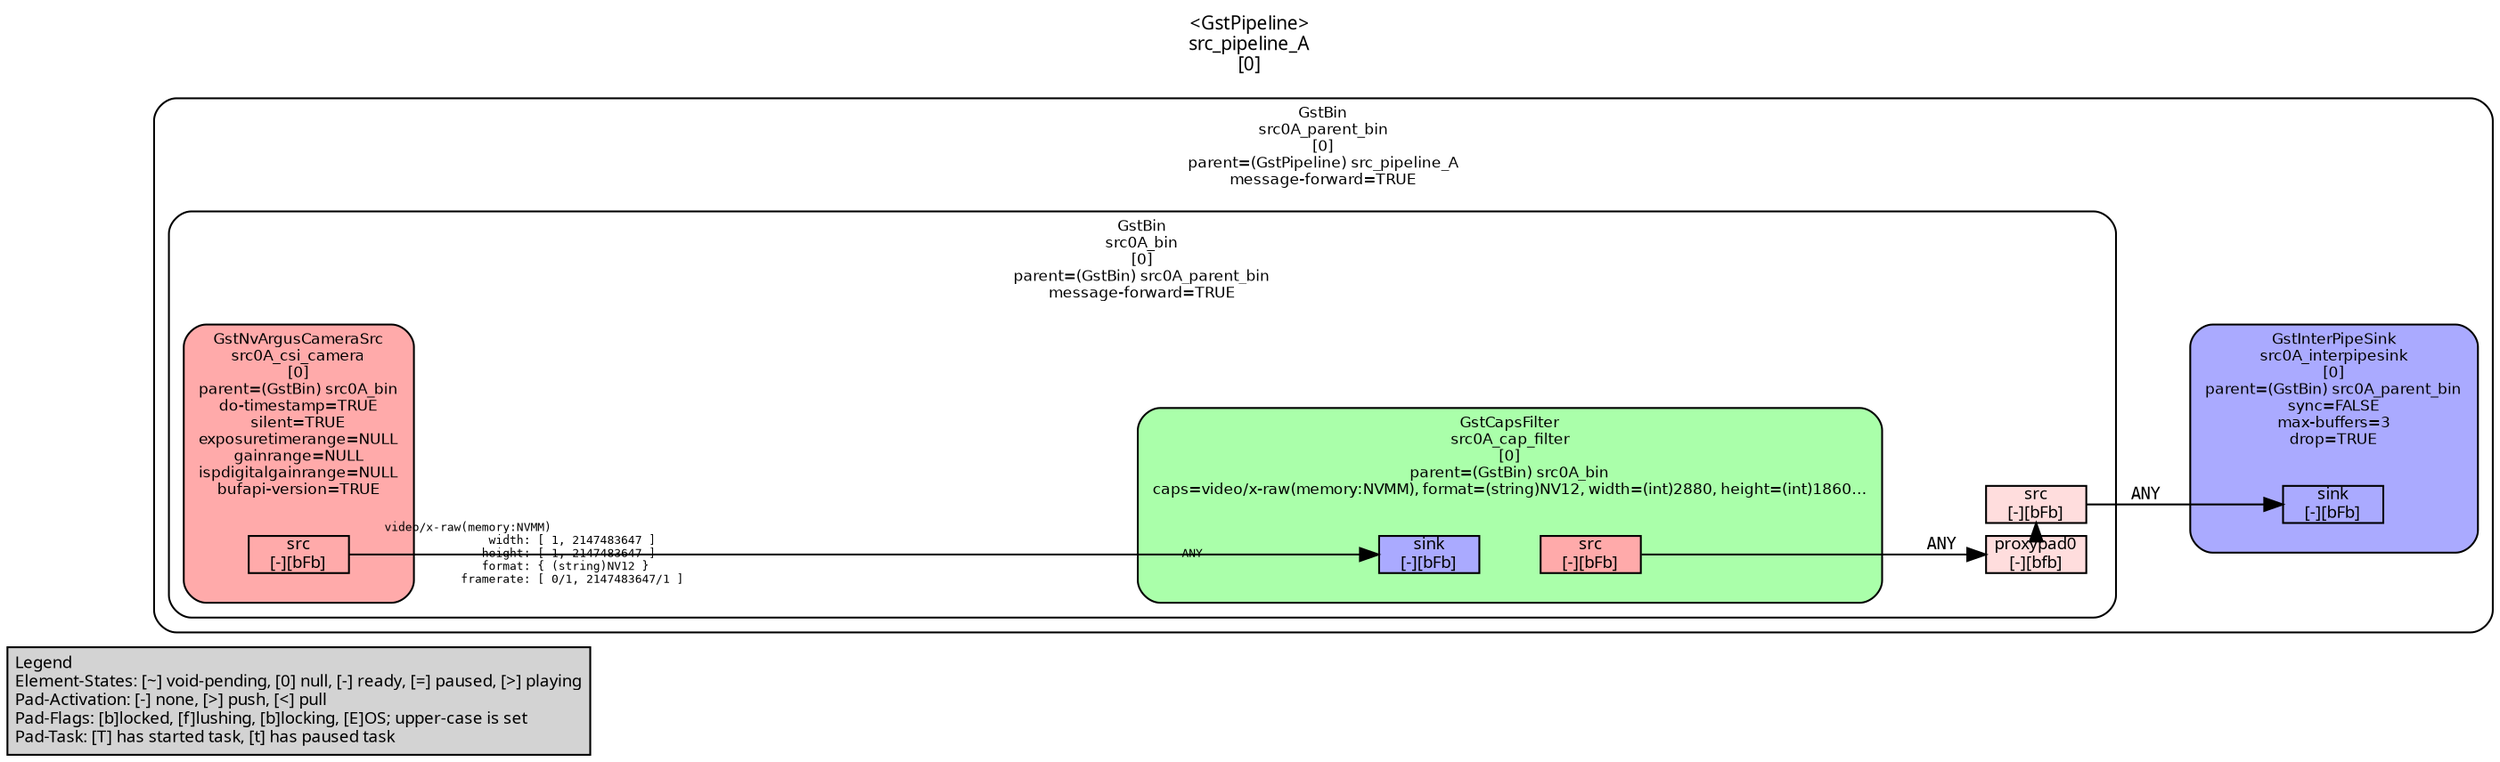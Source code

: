 digraph pipeline {
  rankdir=LR;
  fontname="sans";
  fontsize="10";
  labelloc=t;
  nodesep=.1;
  ranksep=.2;
  label="<GstPipeline>\nsrc_pipeline_A\n[0]";
  node [style="filled,rounded", shape=box, fontsize="9", fontname="sans", margin="0.0,0.0"];
  edge [labelfontsize="6", fontsize="9", fontname="monospace"];
  
  legend [
    pos="0,0!",
    margin="0.05,0.05",
    style="filled",
    label="Legend\lElement-States: [~] void-pending, [0] null, [-] ready, [=] paused, [>] playing\lPad-Activation: [-] none, [>] push, [<] pull\lPad-Flags: [b]locked, [f]lushing, [b]locking, [E]OS; upper-case is set\lPad-Task: [T] has started task, [t] has paused task\l",
  ];
  subgraph cluster_src0A_parent_bin_0x55b7da00c0 {
    fontname="Bitstream Vera Sans";
    fontsize="8";
    style="filled,rounded";
    color=black;
    label="GstBin\nsrc0A_parent_bin\n[0]\nparent=(GstPipeline) src_pipeline_A\nmessage-forward=TRUE";
    fillcolor="#ffffff";
    subgraph cluster_src0A_interpipesink_0x55b798e360 {
      fontname="Bitstream Vera Sans";
      fontsize="8";
      style="filled,rounded";
      color=black;
      label="GstInterPipeSink\nsrc0A_interpipesink\n[0]\nparent=(GstBin) src0A_parent_bin\nsync=FALSE\nmax-buffers=3\ndrop=TRUE";
      subgraph cluster_src0A_interpipesink_0x55b798e360_sink {
        label="";
        style="invis";
        src0A_interpipesink_0x55b798e360_sink_0x55b7de27c0 [color=black, fillcolor="#aaaaff", label="sink\n[-][bFb]", height="0.2", style="filled,solid"];
      }

      fillcolor="#aaaaff";
    }

    subgraph cluster_src0A_bin_0x55b7da0260 {
      fontname="Bitstream Vera Sans";
      fontsize="8";
      style="filled,rounded";
      color=black;
      label="GstBin\nsrc0A_bin\n[0]\nparent=(GstBin) src0A_parent_bin\nmessage-forward=TRUE";
      subgraph cluster_src0A_bin_0x55b7da0260_src {
        label="";
        style="invis";
        _proxypad0_0x55b7dea0f0 [color=black, fillcolor="#ffdddd", label="proxypad0\n[-][bfb]", height="0.2", style="filled,solid"];
      _proxypad0_0x55b7dea0f0 -> src0A_bin_0x55b7da0260_src_0x55b7de80e0 [style=dashed, minlen=0]
        src0A_bin_0x55b7da0260_src_0x55b7de80e0 [color=black, fillcolor="#ffdddd", label="src\n[-][bFb]", height="0.2", style="filled,solid"];
      }

      fillcolor="#ffffff";
      subgraph cluster_src0A_cap_filter_0x55b7de41a0 {
        fontname="Bitstream Vera Sans";
        fontsize="8";
        style="filled,rounded";
        color=black;
        label="GstCapsFilter\nsrc0A_cap_filter\n[0]\nparent=(GstBin) src0A_bin\ncaps=video/x-raw(memory:NVMM), format=(string)NV12, width=(int)2880, height=(int)1860…";
        subgraph cluster_src0A_cap_filter_0x55b7de41a0_sink {
          label="";
          style="invis";
          src0A_cap_filter_0x55b7de41a0_sink_0x55b7de2320 [color=black, fillcolor="#aaaaff", label="sink\n[-][bFb]", height="0.2", style="filled,solid"];
        }

        subgraph cluster_src0A_cap_filter_0x55b7de41a0_src {
          label="";
          style="invis";
          src0A_cap_filter_0x55b7de41a0_src_0x55b7de2570 [color=black, fillcolor="#ffaaaa", label="src\n[-][bFb]", height="0.2", style="filled,solid"];
        }

        src0A_cap_filter_0x55b7de41a0_sink_0x55b7de2320 -> src0A_cap_filter_0x55b7de41a0_src_0x55b7de2570 [style="invis"];
        fillcolor="#aaffaa";
      }

      src0A_cap_filter_0x55b7de41a0_src_0x55b7de2570 -> _proxypad0_0x55b7dea0f0 [label="ANY"]
      subgraph cluster_src0A_csi_camera_0x55b7c902e0 {
        fontname="Bitstream Vera Sans";
        fontsize="8";
        style="filled,rounded";
        color=black;
        label="GstNvArgusCameraSrc\nsrc0A_csi_camera\n[0]\nparent=(GstBin) src0A_bin\ndo-timestamp=TRUE\nsilent=TRUE\nexposuretimerange=NULL\ngainrange=NULL\nispdigitalgainrange=NULL\nbufapi-version=TRUE";
        subgraph cluster_src0A_csi_camera_0x55b7c902e0_src {
          label="";
          style="invis";
          src0A_csi_camera_0x55b7c902e0_src_0x55b7de20d0 [color=black, fillcolor="#ffaaaa", label="src\n[-][bFb]", height="0.2", style="filled,solid"];
        }

        fillcolor="#ffaaaa";
      }

      src0A_csi_camera_0x55b7c902e0_src_0x55b7de20d0 -> src0A_cap_filter_0x55b7de41a0_sink_0x55b7de2320 [labeldistance="10", labelangle="0", label="                                                  ", taillabel="video/x-raw(memory:NVMM)\l               width: [ 1, 2147483647 ]\l              height: [ 1, 2147483647 ]\l              format: { (string)NV12 }\l           framerate: [ 0/1, 2147483647/1 ]\l", headlabel="ANY"]
    }

    src0A_bin_0x55b7da0260_src_0x55b7de80e0 -> src0A_interpipesink_0x55b798e360_sink_0x55b7de27c0 [label="ANY"]
  }

}
